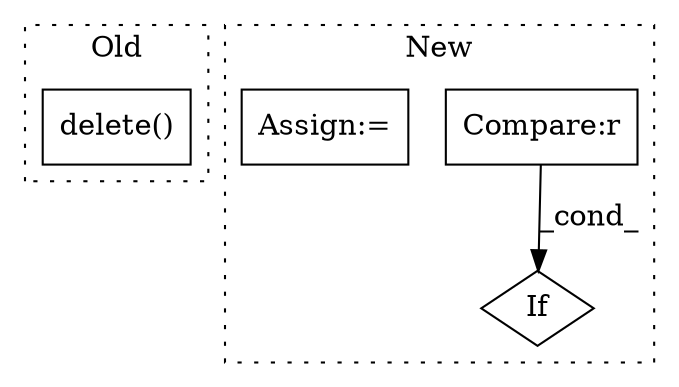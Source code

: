 digraph G {
subgraph cluster0 {
1 [label="delete()" a="75" s="2901" l="43" shape="box"];
label = "Old";
style="dotted";
}
subgraph cluster1 {
2 [label="If" a="96" s="2746" l="3" shape="diamond"];
3 [label="Compare:r" a="40" s="2749" l="32" shape="box"];
4 [label="Assign:=" a="68" s="2709" l="3" shape="box"];
label = "New";
style="dotted";
}
3 -> 2 [label="_cond_"];
}